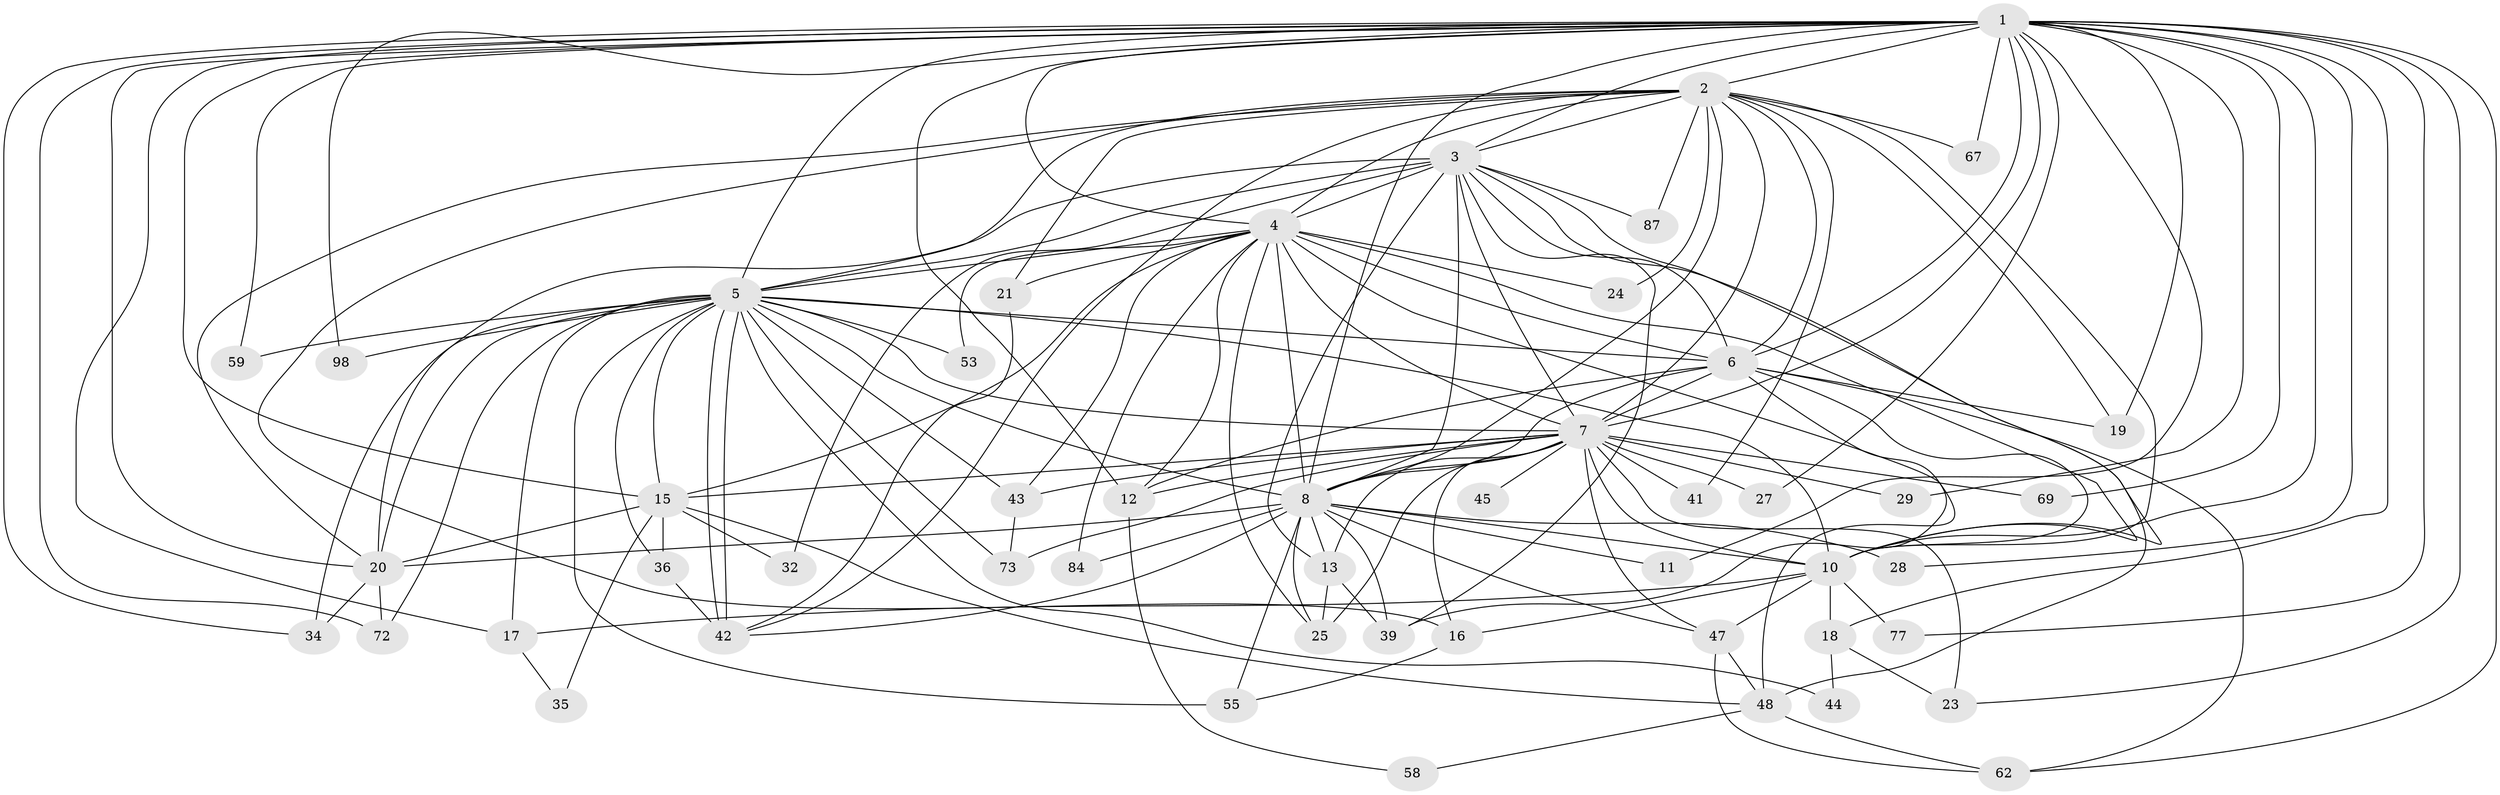 // original degree distribution, {30: 0.009900990099009901, 21: 0.019801980198019802, 17: 0.009900990099009901, 19: 0.009900990099009901, 27: 0.009900990099009901, 14: 0.019801980198019802, 23: 0.009900990099009901, 16: 0.009900990099009901, 2: 0.5445544554455446, 5: 0.039603960396039604, 7: 0.019801980198019802, 10: 0.009900990099009901, 4: 0.04950495049504951, 3: 0.21782178217821782, 6: 0.019801980198019802}
// Generated by graph-tools (version 1.1) at 2025/17/03/04/25 18:17:47]
// undirected, 50 vertices, 148 edges
graph export_dot {
graph [start="1"]
  node [color=gray90,style=filled];
  1;
  2 [super="+60+71+26"];
  3;
  4;
  5;
  6;
  7 [super="+9+78+79+83+90+14+61+56"];
  8;
  10;
  11;
  12 [super="+33+54"];
  13 [super="+70"];
  15 [super="+66+40"];
  16 [super="+88+64+46"];
  17 [super="+99"];
  18;
  19 [super="+50"];
  20 [super="+30"];
  21;
  23 [super="+76"];
  24;
  25 [super="+31"];
  27;
  28;
  29;
  32;
  34 [super="+37"];
  35;
  36 [super="+65"];
  39 [super="+75+51"];
  41;
  42 [super="+82+93+52"];
  43 [super="+57"];
  44;
  45;
  47 [super="+49"];
  48 [super="+89"];
  53;
  55;
  58;
  59;
  62 [super="+94"];
  67;
  69;
  72;
  73 [super="+95"];
  77;
  84;
  87 [super="+100"];
  98;
  1 -- 2;
  1 -- 3;
  1 -- 4;
  1 -- 5;
  1 -- 6;
  1 -- 7 [weight=3];
  1 -- 8;
  1 -- 10;
  1 -- 11;
  1 -- 12 [weight=2];
  1 -- 18;
  1 -- 23;
  1 -- 27;
  1 -- 28;
  1 -- 29;
  1 -- 59;
  1 -- 62;
  1 -- 67;
  1 -- 69;
  1 -- 72;
  1 -- 77;
  1 -- 98;
  1 -- 34;
  1 -- 15;
  1 -- 19;
  1 -- 17;
  1 -- 20;
  2 -- 3;
  2 -- 4;
  2 -- 5 [weight=2];
  2 -- 6;
  2 -- 7 [weight=2];
  2 -- 8 [weight=2];
  2 -- 10;
  2 -- 16 [weight=2];
  2 -- 19;
  2 -- 20;
  2 -- 21;
  2 -- 24;
  2 -- 41;
  2 -- 67;
  2 -- 87;
  2 -- 42;
  3 -- 4;
  3 -- 5;
  3 -- 6;
  3 -- 7 [weight=3];
  3 -- 8;
  3 -- 10;
  3 -- 13;
  3 -- 20;
  3 -- 32;
  3 -- 48;
  3 -- 87 [weight=2];
  3 -- 39;
  4 -- 5;
  4 -- 6;
  4 -- 7 [weight=3];
  4 -- 8;
  4 -- 10;
  4 -- 15;
  4 -- 21;
  4 -- 24;
  4 -- 43;
  4 -- 53;
  4 -- 84;
  4 -- 25;
  4 -- 12;
  4 -- 48;
  5 -- 6;
  5 -- 7 [weight=2];
  5 -- 8;
  5 -- 10;
  5 -- 15 [weight=2];
  5 -- 17;
  5 -- 34;
  5 -- 36;
  5 -- 42 [weight=2];
  5 -- 42;
  5 -- 43;
  5 -- 44;
  5 -- 53;
  5 -- 55;
  5 -- 59;
  5 -- 72;
  5 -- 73;
  5 -- 98;
  5 -- 20;
  6 -- 7 [weight=3];
  6 -- 8;
  6 -- 10;
  6 -- 19;
  6 -- 39;
  6 -- 62;
  6 -- 12;
  7 -- 8 [weight=3];
  7 -- 10 [weight=3];
  7 -- 12 [weight=2];
  7 -- 27;
  7 -- 41;
  7 -- 69;
  7 -- 23 [weight=2];
  7 -- 45;
  7 -- 29;
  7 -- 13 [weight=2];
  7 -- 15;
  7 -- 73;
  7 -- 47;
  7 -- 16;
  7 -- 25;
  7 -- 43;
  8 -- 10;
  8 -- 11;
  8 -- 13;
  8 -- 28;
  8 -- 39;
  8 -- 47;
  8 -- 55;
  8 -- 84;
  8 -- 42;
  8 -- 25;
  8 -- 20;
  10 -- 16;
  10 -- 17;
  10 -- 18;
  10 -- 47 [weight=2];
  10 -- 77;
  12 -- 58;
  13 -- 25;
  13 -- 39;
  15 -- 32;
  15 -- 35;
  15 -- 36;
  15 -- 48;
  15 -- 20;
  16 -- 55;
  17 -- 35;
  18 -- 23;
  18 -- 44;
  20 -- 34;
  20 -- 72;
  21 -- 42;
  36 -- 42;
  43 -- 73;
  47 -- 48;
  47 -- 62;
  48 -- 58;
  48 -- 62;
}
